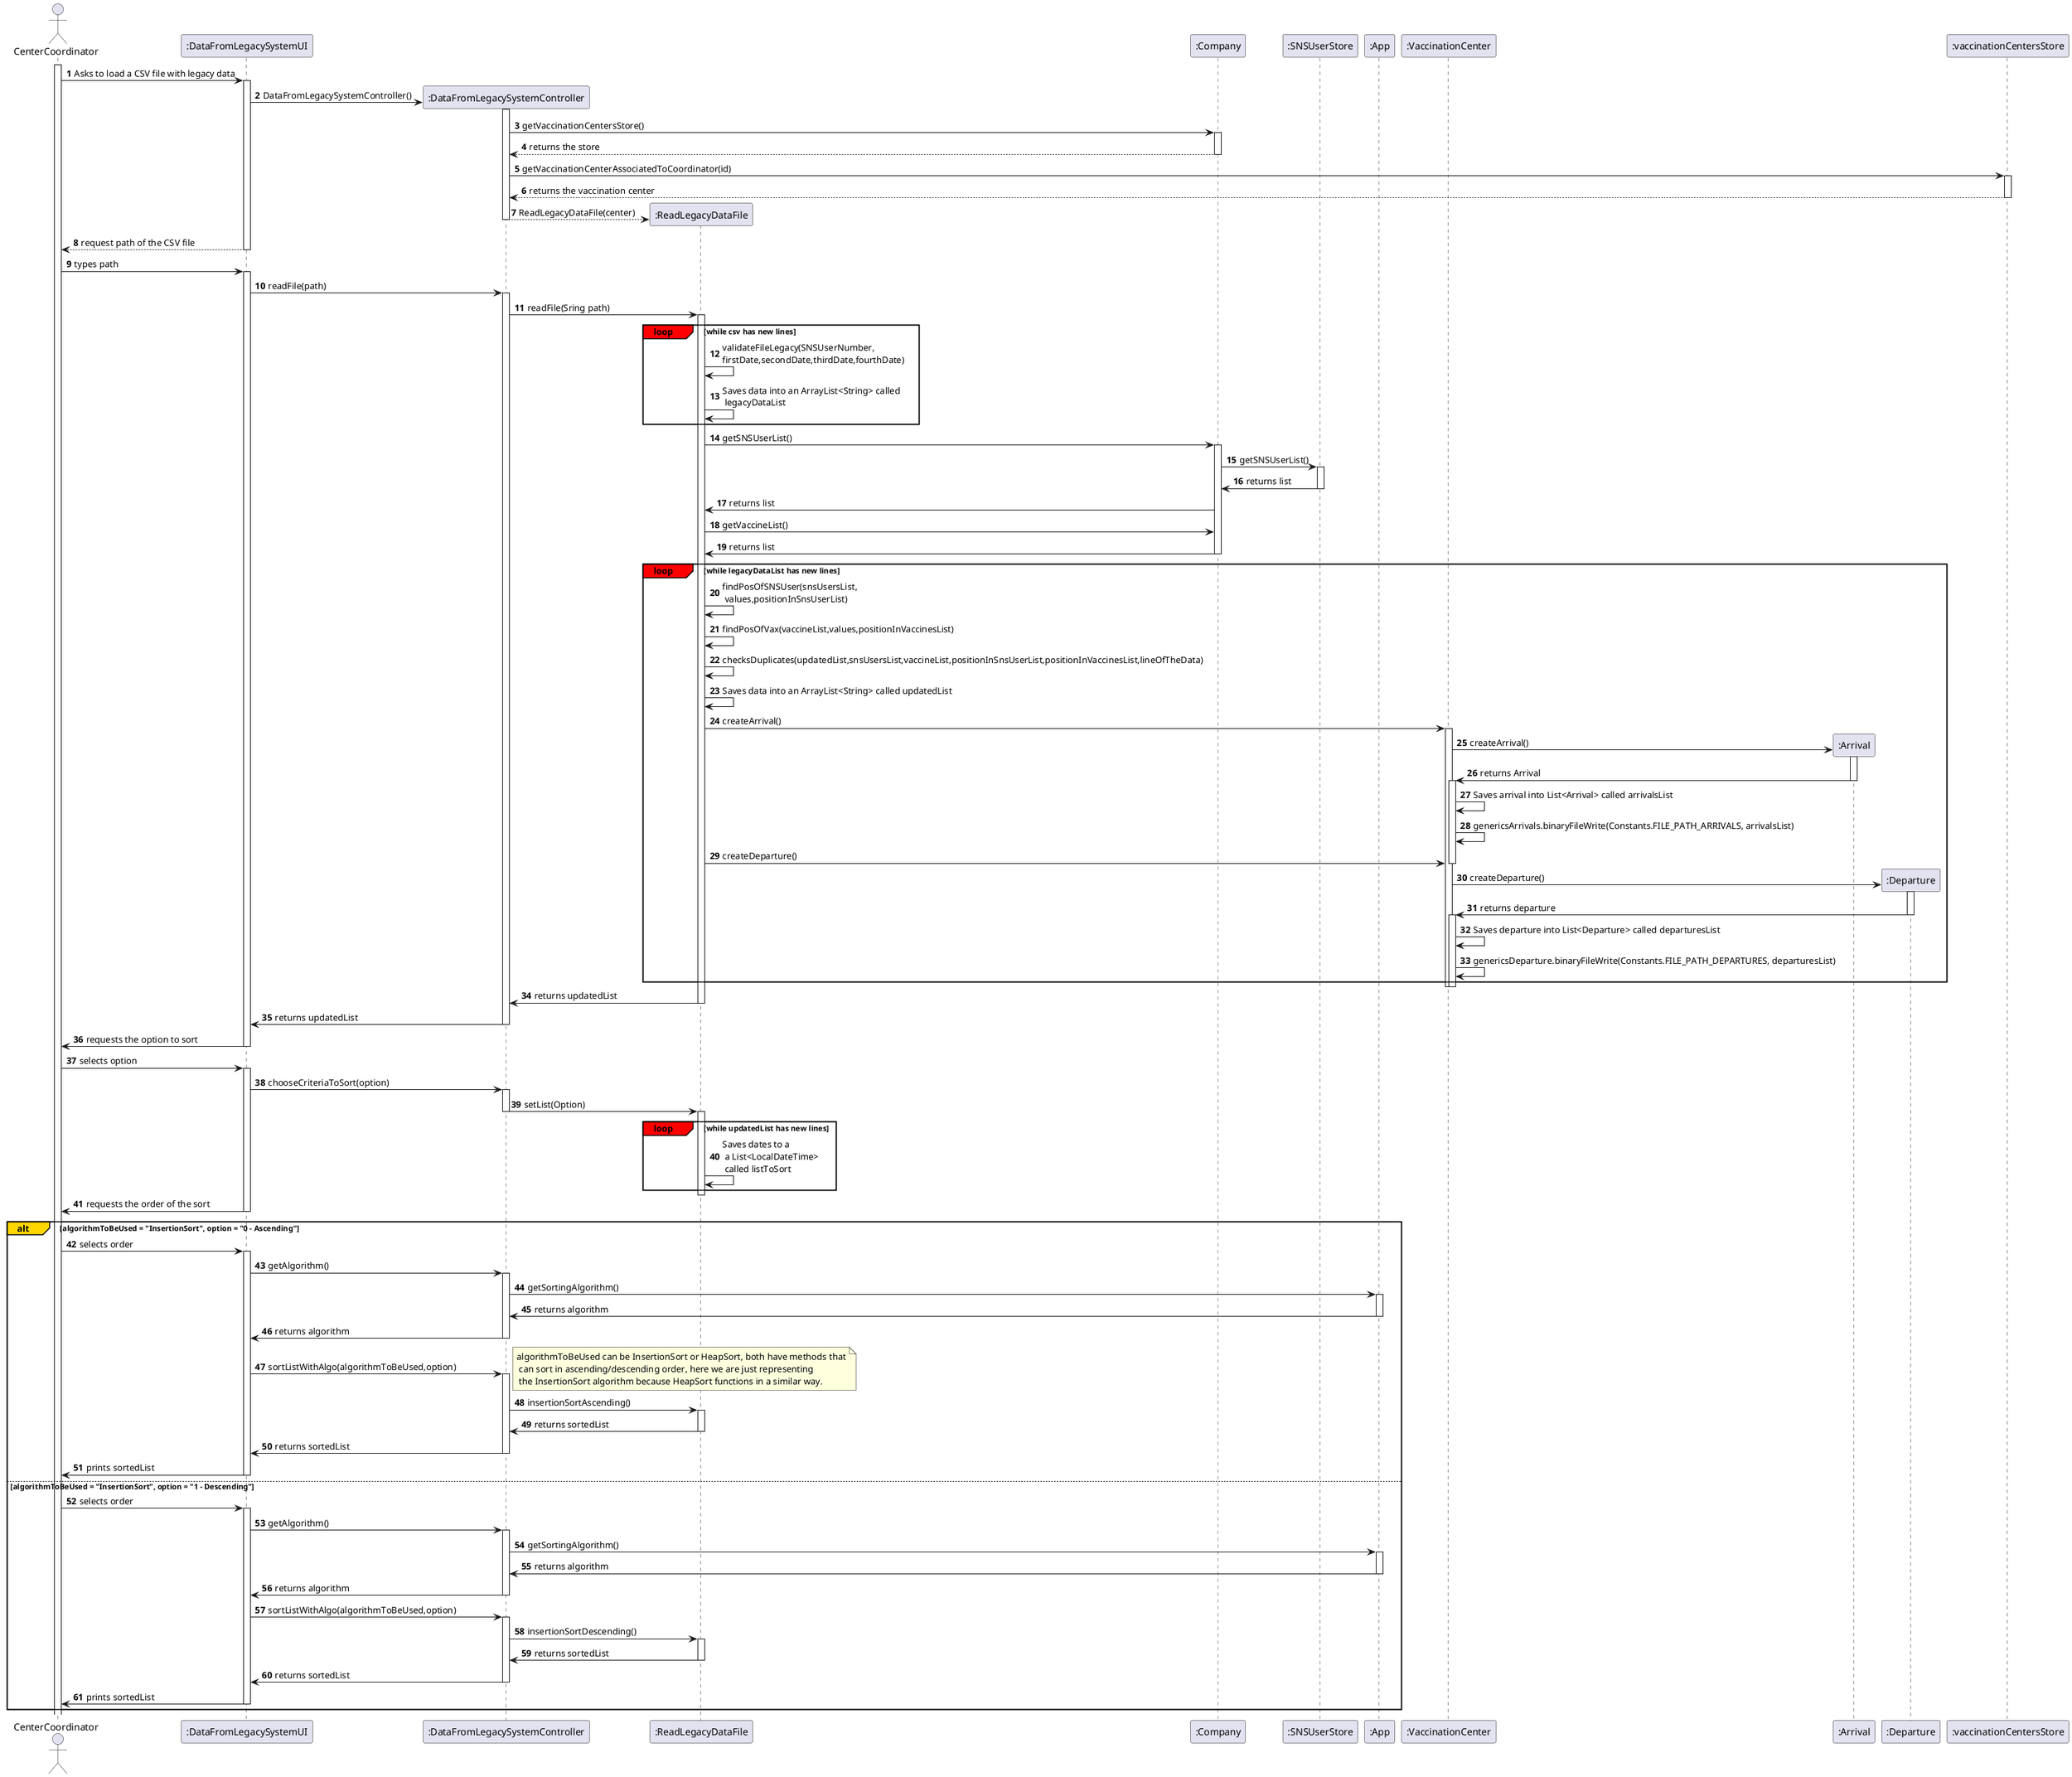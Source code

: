 

@startuml

autonumber
actor "CenterCoordinator" as CC
participant ":DataFromLegacySystemUI" as UI
participant ":DataFromLegacySystemController" as CTRL
participant ":ReadLegacyDataFile" as RDLF
participant ":Company" as Comp
participant ":SNSUserStore" as SNSStore
participant ":App" as App
participant ":VaccinationCenter" as VC
participant ":Arrival" as AR
participant ":Departure" as DR
participant ":vaccinationCentersStore" as VCS

activate CC
CC -> UI : Asks to load a CSV file with legacy data
activate UI
UI -> CTRL** : DataFromLegacySystemController()
activate CTRL
CTRL -> Comp : getVaccinationCentersStore()
activate Comp
Comp --> CTRL : returns the store
deactivate Comp
CTRL -> VCS : getVaccinationCenterAssociatedToCoordinator(id)
activate VCS
VCS --> CTRL : returns the vaccination center
deactivate VCS
CTRL --> RDLF **: ReadLegacyDataFile(center)
deactivate CTRL



UI --> CC : request path of the CSV file
deactivate UI

CC -> UI : types path
activate UI


UI -> CTRL: readFile(path)

activate CTRL
CTRL -> RDLF : readFile(Sring path)


activate RDLF


loop#Red while csv has new lines
RDLF -> RDLF : validateFileLegacy(SNSUserNumber,\nfirstDate,secondDate,thirdDate,fourthDate)

RDLF -> RDLF : Saves data into an ArrayList<String> called\n legacyDataList

end loop


RDLF -> Comp : getSNSUserList()
activate Comp
Comp -> SNSStore : getSNSUserList()
activate SNSStore
SNSStore -> Comp : returns list
deactivate SNSStore
Comp -> RDLF : returns list
RDLF -> Comp : getVaccineList()
Comp -> RDLF : returns list
deactivate Comp
loop#Red while legacyDataList has new lines

RDLF -> RDLF : findPosOfSNSUser(snsUsersList,\n values,positionInSnsUserList)



deactivate Comp
RDLF -> RDLF : findPosOfVax(vaccineList,values,positionInVaccinesList)

RDLF -> RDLF : checksDuplicates(updatedList,snsUsersList,vaccineList,positionInSnsUserList,positionInVaccinesList,lineOfTheData)

RDLF -> RDLF : Saves data into an ArrayList<String> called updatedList

RDLF -> VC : createArrival()
activate VC
VC -> AR**: createArrival()
activate AR
AR -> VC : returns Arrival
deactivate AR

activate VC
VC -> VC : Saves arrival into List<Arrival> called arrivalsList

VC -> VC : genericsArrivals.binaryFileWrite(Constants.FILE_PATH_ARRIVALS, arrivalsList)

RDLF -> VC : createDeparture()
deactivate VC
VC -> DR** : createDeparture()
activate DR
DR -> VC : returns departure
deactivate DR

activate VC
VC -> VC : Saves departure into List<Departure> called departuresList

VC -> VC: genericsDeparture.binaryFileWrite(Constants.FILE_PATH_DEPARTURES, departuresList)


end loop
deactivate VC
deactivate VC
RDLF -> CTRL : returns updatedList
deactivate RDLF
CTRL -> UI : returns updatedList
deactivate CTRL




UI -> CC : requests the option to sort
deactivate UI

deactivate UI
CC -> UI : selects option
activate UI

UI -> CTRL : chooseCriteriaToSort(option)
activate CTRL
CTRL -> RDLF : setList(Option)
deactivate CTRL
activate RDLF
loop#Red while updatedList has new lines
RDLF -> RDLF : Saves dates to a \n a List<LocalDateTime> \n called listToSort
end loop
deactivate RDLF
UI -> CC: requests the order of the sort
deactivate UI
alt#Gold algorithmToBeUsed = "InsertionSort", option = "0 - Ascending"
CC -> UI: selects order
activate UI

UI -> CTRL : getAlgorithm()
activate CTRL
CTRL -> App : getSortingAlgorithm()

activate App
App -> CTRL : returns algorithm
deactivate App
CTRL->UI : returns algorithm


deactivate CTRL


UI -> CTRL: sortListWithAlgo(algorithmToBeUsed,option)
note right: algorithmToBeUsed can be InsertionSort or HeapSort, both have methods that\n can sort in ascending/descending order, here we are just representing \n the InsertionSort algorithm because HeapSort functions in a similar way.
activate CTRL

CTRL -> RDLF : insertionSortAscending()
activate RDLF



RDLF -> CTRL : returns sortedList
deactivate RDLF
CTRL -> UI : returns sortedList

deactivate CTRL

UI -> CC : prints sortedList
deactivate UI
else algorithmToBeUsed = "InsertionSort", option = "1 - Descending"
CC -> UI: selects order
activate UI


UI -> CTRL : getAlgorithm()
activate CTRL
CTRL -> App : getSortingAlgorithm()

activate App
App->CTRL : returns algorithm
deactivate App
CTRL->UI : returns algorithm

deactivate CTRL


UI -> CTRL: sortListWithAlgo(algorithmToBeUsed,option)
activate CTRL

CTRL -> RDLF : insertionSortDescending()
activate RDLF

RDLF -> CTRL : returns sortedList
deactivate RDLF
CTRL -> UI : returns sortedList

deactivate CTRL
UI -> CC : prints sortedList
deactivate UI
end alt

@enduml